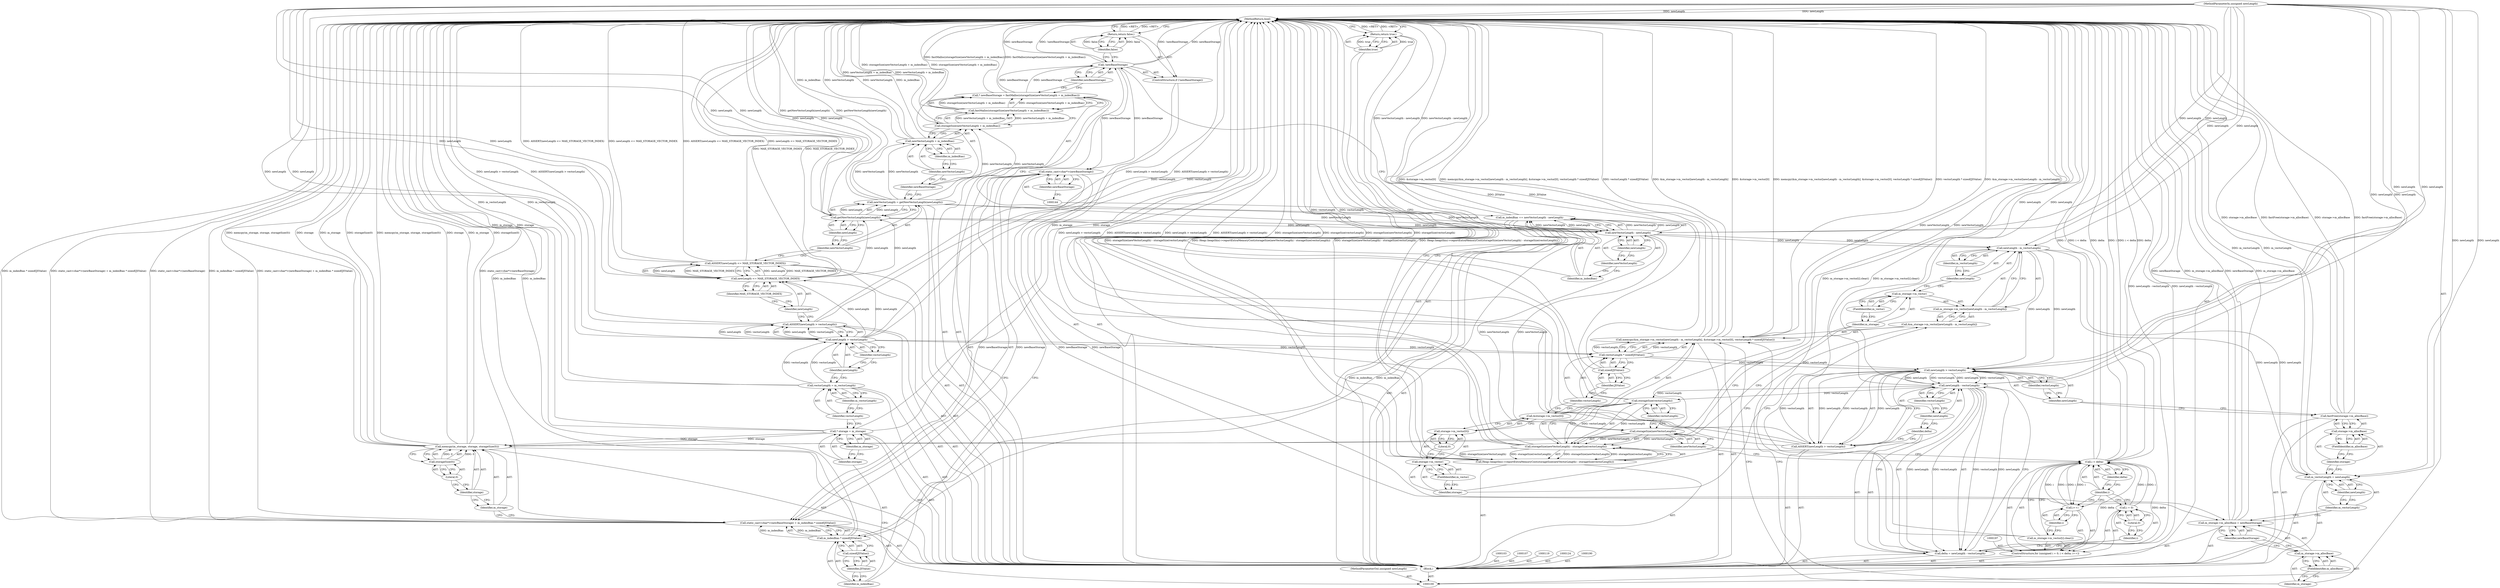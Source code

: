 digraph "0_Chrome_0c4225d1e9b23e7071bbf47ada310a9a7e5661a3" {
"1000215" [label="(MethodReturn,bool)"];
"1000101" [label="(MethodParameterIn,unsigned newLength)"];
"1000328" [label="(MethodParameterOut,unsigned newLength)"];
"1000126" [label="(Identifier,newBaseStorage)"];
"1000127" [label="(Call,fastMalloc(storageSize(newVectorLength + m_indexBias)))"];
"1000128" [label="(Call,storageSize(newVectorLength + m_indexBias))"];
"1000129" [label="(Call,newVectorLength + m_indexBias)"];
"1000130" [label="(Identifier,newVectorLength)"];
"1000131" [label="(Identifier,m_indexBias)"];
"1000125" [label="(Call,* newBaseStorage = fastMalloc(storageSize(newVectorLength + m_indexBias)))"];
"1000132" [label="(ControlStructure,if (!newBaseStorage))"];
"1000133" [label="(Call,!newBaseStorage)"];
"1000134" [label="(Identifier,newBaseStorage)"];
"1000136" [label="(Identifier,false)"];
"1000135" [label="(Return,return false;)"];
"1000139" [label="(Call,newVectorLength - newLength)"];
"1000140" [label="(Identifier,newVectorLength)"];
"1000141" [label="(Identifier,newLength)"];
"1000137" [label="(Call,m_indexBias += newVectorLength - newLength)"];
"1000138" [label="(Identifier,m_indexBias)"];
"1000148" [label="(Call,sizeof(JSValue))"];
"1000149" [label="(Identifier,JSValue)"];
"1000142" [label="(Call,static_cast<char*>(newBaseStorage) + m_indexBias * sizeof(JSValue))"];
"1000143" [label="(Call,static_cast<char*>(newBaseStorage))"];
"1000145" [label="(Identifier,newBaseStorage)"];
"1000146" [label="(Call,m_indexBias * sizeof(JSValue))"];
"1000147" [label="(Identifier,m_indexBias)"];
"1000151" [label="(Identifier,m_storage)"];
"1000152" [label="(Identifier,storage)"];
"1000153" [label="(Call,storageSize(0))"];
"1000150" [label="(Call,memcpy(m_storage, storage, storageSize(0)))"];
"1000154" [label="(Literal,0)"];
"1000102" [label="(Block,)"];
"1000173" [label="(Identifier,JSValue)"];
"1000156" [label="(Call,&m_storage->m_vector[newLength - m_vectorLength])"];
"1000157" [label="(Call,m_storage->m_vector[newLength - m_vectorLength])"];
"1000158" [label="(Call,m_storage->m_vector)"];
"1000159" [label="(Identifier,m_storage)"];
"1000160" [label="(FieldIdentifier,m_vector)"];
"1000161" [label="(Call,newLength - m_vectorLength)"];
"1000162" [label="(Identifier,newLength)"];
"1000155" [label="(Call,memcpy(&m_storage->m_vector[newLength - m_vectorLength], &storage->m_vector[0], vectorLength * sizeof(JSValue)))"];
"1000163" [label="(Identifier,m_vectorLength)"];
"1000164" [label="(Call,&storage->m_vector[0])"];
"1000165" [label="(Call,storage->m_vector[0])"];
"1000166" [label="(Call,storage->m_vector)"];
"1000167" [label="(Identifier,storage)"];
"1000168" [label="(FieldIdentifier,m_vector)"];
"1000169" [label="(Literal,0)"];
"1000170" [label="(Call,vectorLength * sizeof(JSValue))"];
"1000171" [label="(Identifier,vectorLength)"];
"1000172" [label="(Call,sizeof(JSValue))"];
"1000177" [label="(FieldIdentifier,m_allocBase)"];
"1000178" [label="(Identifier,newBaseStorage)"];
"1000174" [label="(Call,m_storage->m_allocBase = newBaseStorage)"];
"1000175" [label="(Call,m_storage->m_allocBase)"];
"1000176" [label="(Identifier,m_storage)"];
"1000181" [label="(Identifier,newLength)"];
"1000179" [label="(Call,m_vectorLength = newLength)"];
"1000180" [label="(Identifier,m_vectorLength)"];
"1000183" [label="(Call,storage->m_allocBase)"];
"1000184" [label="(Identifier,storage)"];
"1000185" [label="(FieldIdentifier,m_allocBase)"];
"1000182" [label="(Call,fastFree(storage->m_allocBase))"];
"1000187" [label="(Call,newLength > vectorLength)"];
"1000188" [label="(Identifier,newLength)"];
"1000189" [label="(Identifier,vectorLength)"];
"1000186" [label="(Call,ASSERT(newLength > vectorLength))"];
"1000191" [label="(Call,delta = newLength - vectorLength)"];
"1000192" [label="(Identifier,delta)"];
"1000193" [label="(Call,newLength - vectorLength)"];
"1000194" [label="(Identifier,newLength)"];
"1000195" [label="(Identifier,vectorLength)"];
"1000198" [label="(Call,i = 0)"];
"1000199" [label="(Identifier,i)"];
"1000200" [label="(Literal,0)"];
"1000201" [label="(Call,i < delta)"];
"1000202" [label="(Identifier,i)"];
"1000203" [label="(Identifier,delta)"];
"1000204" [label="(Call,i++)"];
"1000205" [label="(Identifier,i)"];
"1000196" [label="(ControlStructure,for (unsigned i = 0; i < delta; i++))"];
"1000206" [label="(Call,m_storage->m_vector[i].clear())"];
"1000208" [label="(Call,storageSize(newVectorLength) - storageSize(vectorLength))"];
"1000209" [label="(Call,storageSize(newVectorLength))"];
"1000207" [label="(Call,Heap::heap(this)->reportExtraMemoryCost(storageSize(newVectorLength) - storageSize(vectorLength)))"];
"1000210" [label="(Identifier,newVectorLength)"];
"1000211" [label="(Call,storageSize(vectorLength))"];
"1000212" [label="(Identifier,vectorLength)"];
"1000214" [label="(Identifier,true)"];
"1000213" [label="(Return,return true;)"];
"1000104" [label="(Call,* storage = m_storage)"];
"1000105" [label="(Identifier,storage)"];
"1000106" [label="(Identifier,m_storage)"];
"1000108" [label="(Call,vectorLength = m_vectorLength)"];
"1000109" [label="(Identifier,vectorLength)"];
"1000110" [label="(Identifier,m_vectorLength)"];
"1000112" [label="(Call,newLength > vectorLength)"];
"1000113" [label="(Identifier,newLength)"];
"1000114" [label="(Identifier,vectorLength)"];
"1000111" [label="(Call,ASSERT(newLength > vectorLength))"];
"1000116" [label="(Call,newLength <= MAX_STORAGE_VECTOR_INDEX)"];
"1000117" [label="(Identifier,newLength)"];
"1000118" [label="(Identifier,MAX_STORAGE_VECTOR_INDEX)"];
"1000115" [label="(Call,ASSERT(newLength <= MAX_STORAGE_VECTOR_INDEX))"];
"1000120" [label="(Call,newVectorLength = getNewVectorLength(newLength))"];
"1000121" [label="(Identifier,newVectorLength)"];
"1000122" [label="(Call,getNewVectorLength(newLength))"];
"1000123" [label="(Identifier,newLength)"];
"1000215" -> "1000100"  [label="AST: "];
"1000215" -> "1000135"  [label="CFG: "];
"1000215" -> "1000213"  [label="CFG: "];
"1000213" -> "1000215"  [label="DDG: <RET>"];
"1000104" -> "1000215"  [label="DDG: storage"];
"1000104" -> "1000215"  [label="DDG: m_storage"];
"1000112" -> "1000215"  [label="DDG: vectorLength"];
"1000150" -> "1000215"  [label="DDG: storage"];
"1000150" -> "1000215"  [label="DDG: m_storage"];
"1000150" -> "1000215"  [label="DDG: storageSize(0)"];
"1000150" -> "1000215"  [label="DDG: memcpy(m_storage, storage, storageSize(0))"];
"1000207" -> "1000215"  [label="DDG: storageSize(newVectorLength) - storageSize(vectorLength)"];
"1000207" -> "1000215"  [label="DDG: Heap::heap(this)->reportExtraMemoryCost(storageSize(newVectorLength) - storageSize(vectorLength))"];
"1000116" -> "1000215"  [label="DDG: MAX_STORAGE_VECTOR_INDEX"];
"1000211" -> "1000215"  [label="DDG: vectorLength"];
"1000142" -> "1000215"  [label="DDG: m_indexBias * sizeof(JSValue)"];
"1000142" -> "1000215"  [label="DDG: static_cast<char*>(newBaseStorage) + m_indexBias * sizeof(JSValue)"];
"1000142" -> "1000215"  [label="DDG: static_cast<char*>(newBaseStorage)"];
"1000182" -> "1000215"  [label="DDG: fastFree(storage->m_allocBase)"];
"1000182" -> "1000215"  [label="DDG: storage->m_allocBase"];
"1000174" -> "1000215"  [label="DDG: newBaseStorage"];
"1000174" -> "1000215"  [label="DDG: m_storage->m_allocBase"];
"1000129" -> "1000215"  [label="DDG: newVectorLength"];
"1000129" -> "1000215"  [label="DDG: m_indexBias"];
"1000155" -> "1000215"  [label="DDG: &storage->m_vector[0]"];
"1000155" -> "1000215"  [label="DDG: memcpy(&m_storage->m_vector[newLength - m_vectorLength], &storage->m_vector[0], vectorLength * sizeof(JSValue))"];
"1000155" -> "1000215"  [label="DDG: vectorLength * sizeof(JSValue)"];
"1000155" -> "1000215"  [label="DDG: &m_storage->m_vector[newLength - m_vectorLength]"];
"1000186" -> "1000215"  [label="DDG: ASSERT(newLength > vectorLength)"];
"1000186" -> "1000215"  [label="DDG: newLength > vectorLength"];
"1000193" -> "1000215"  [label="DDG: newLength"];
"1000201" -> "1000215"  [label="DDG: i < delta"];
"1000201" -> "1000215"  [label="DDG: delta"];
"1000201" -> "1000215"  [label="DDG: i"];
"1000208" -> "1000215"  [label="DDG: storageSize(newVectorLength)"];
"1000208" -> "1000215"  [label="DDG: storageSize(vectorLength)"];
"1000209" -> "1000215"  [label="DDG: newVectorLength"];
"1000206" -> "1000215"  [label="DDG: m_storage->m_vector[i].clear()"];
"1000122" -> "1000215"  [label="DDG: newLength"];
"1000137" -> "1000215"  [label="DDG: newVectorLength - newLength"];
"1000128" -> "1000215"  [label="DDG: newVectorLength + m_indexBias"];
"1000133" -> "1000215"  [label="DDG: newBaseStorage"];
"1000133" -> "1000215"  [label="DDG: !newBaseStorage"];
"1000115" -> "1000215"  [label="DDG: ASSERT(newLength <= MAX_STORAGE_VECTOR_INDEX)"];
"1000115" -> "1000215"  [label="DDG: newLength <= MAX_STORAGE_VECTOR_INDEX"];
"1000179" -> "1000215"  [label="DDG: m_vectorLength"];
"1000125" -> "1000215"  [label="DDG: fastMalloc(storageSize(newVectorLength + m_indexBias))"];
"1000111" -> "1000215"  [label="DDG: newLength > vectorLength"];
"1000111" -> "1000215"  [label="DDG: ASSERT(newLength > vectorLength)"];
"1000191" -> "1000215"  [label="DDG: newLength - vectorLength"];
"1000101" -> "1000215"  [label="DDG: newLength"];
"1000108" -> "1000215"  [label="DDG: m_vectorLength"];
"1000172" -> "1000215"  [label="DDG: JSValue"];
"1000120" -> "1000215"  [label="DDG: getNewVectorLength(newLength)"];
"1000127" -> "1000215"  [label="DDG: storageSize(newVectorLength + m_indexBias)"];
"1000146" -> "1000215"  [label="DDG: m_indexBias"];
"1000135" -> "1000215"  [label="DDG: <RET>"];
"1000101" -> "1000100"  [label="AST: "];
"1000101" -> "1000215"  [label="DDG: newLength"];
"1000101" -> "1000112"  [label="DDG: newLength"];
"1000101" -> "1000116"  [label="DDG: newLength"];
"1000101" -> "1000122"  [label="DDG: newLength"];
"1000101" -> "1000139"  [label="DDG: newLength"];
"1000101" -> "1000161"  [label="DDG: newLength"];
"1000101" -> "1000179"  [label="DDG: newLength"];
"1000101" -> "1000187"  [label="DDG: newLength"];
"1000101" -> "1000193"  [label="DDG: newLength"];
"1000328" -> "1000100"  [label="AST: "];
"1000126" -> "1000125"  [label="AST: "];
"1000126" -> "1000120"  [label="CFG: "];
"1000130" -> "1000126"  [label="CFG: "];
"1000127" -> "1000125"  [label="AST: "];
"1000127" -> "1000128"  [label="CFG: "];
"1000128" -> "1000127"  [label="AST: "];
"1000125" -> "1000127"  [label="CFG: "];
"1000127" -> "1000215"  [label="DDG: storageSize(newVectorLength + m_indexBias)"];
"1000127" -> "1000125"  [label="DDG: storageSize(newVectorLength + m_indexBias)"];
"1000128" -> "1000127"  [label="DDG: newVectorLength + m_indexBias"];
"1000128" -> "1000127"  [label="AST: "];
"1000128" -> "1000129"  [label="CFG: "];
"1000129" -> "1000128"  [label="AST: "];
"1000127" -> "1000128"  [label="CFG: "];
"1000128" -> "1000215"  [label="DDG: newVectorLength + m_indexBias"];
"1000128" -> "1000127"  [label="DDG: newVectorLength + m_indexBias"];
"1000120" -> "1000128"  [label="DDG: newVectorLength"];
"1000129" -> "1000128"  [label="AST: "];
"1000129" -> "1000131"  [label="CFG: "];
"1000130" -> "1000129"  [label="AST: "];
"1000131" -> "1000129"  [label="AST: "];
"1000128" -> "1000129"  [label="CFG: "];
"1000129" -> "1000215"  [label="DDG: newVectorLength"];
"1000129" -> "1000215"  [label="DDG: m_indexBias"];
"1000120" -> "1000129"  [label="DDG: newVectorLength"];
"1000130" -> "1000129"  [label="AST: "];
"1000130" -> "1000126"  [label="CFG: "];
"1000131" -> "1000130"  [label="CFG: "];
"1000131" -> "1000129"  [label="AST: "];
"1000131" -> "1000130"  [label="CFG: "];
"1000129" -> "1000131"  [label="CFG: "];
"1000125" -> "1000102"  [label="AST: "];
"1000125" -> "1000127"  [label="CFG: "];
"1000126" -> "1000125"  [label="AST: "];
"1000127" -> "1000125"  [label="AST: "];
"1000134" -> "1000125"  [label="CFG: "];
"1000125" -> "1000215"  [label="DDG: fastMalloc(storageSize(newVectorLength + m_indexBias))"];
"1000127" -> "1000125"  [label="DDG: storageSize(newVectorLength + m_indexBias)"];
"1000125" -> "1000133"  [label="DDG: newBaseStorage"];
"1000132" -> "1000102"  [label="AST: "];
"1000133" -> "1000132"  [label="AST: "];
"1000135" -> "1000132"  [label="AST: "];
"1000133" -> "1000132"  [label="AST: "];
"1000133" -> "1000134"  [label="CFG: "];
"1000134" -> "1000133"  [label="AST: "];
"1000136" -> "1000133"  [label="CFG: "];
"1000138" -> "1000133"  [label="CFG: "];
"1000133" -> "1000215"  [label="DDG: newBaseStorage"];
"1000133" -> "1000215"  [label="DDG: !newBaseStorage"];
"1000125" -> "1000133"  [label="DDG: newBaseStorage"];
"1000133" -> "1000143"  [label="DDG: newBaseStorage"];
"1000134" -> "1000133"  [label="AST: "];
"1000134" -> "1000125"  [label="CFG: "];
"1000133" -> "1000134"  [label="CFG: "];
"1000136" -> "1000135"  [label="AST: "];
"1000136" -> "1000133"  [label="CFG: "];
"1000135" -> "1000136"  [label="CFG: "];
"1000136" -> "1000135"  [label="DDG: false"];
"1000135" -> "1000132"  [label="AST: "];
"1000135" -> "1000136"  [label="CFG: "];
"1000136" -> "1000135"  [label="AST: "];
"1000215" -> "1000135"  [label="CFG: "];
"1000135" -> "1000215"  [label="DDG: <RET>"];
"1000136" -> "1000135"  [label="DDG: false"];
"1000139" -> "1000137"  [label="AST: "];
"1000139" -> "1000141"  [label="CFG: "];
"1000140" -> "1000139"  [label="AST: "];
"1000141" -> "1000139"  [label="AST: "];
"1000137" -> "1000139"  [label="CFG: "];
"1000139" -> "1000137"  [label="DDG: newVectorLength"];
"1000139" -> "1000137"  [label="DDG: newLength"];
"1000120" -> "1000139"  [label="DDG: newVectorLength"];
"1000122" -> "1000139"  [label="DDG: newLength"];
"1000101" -> "1000139"  [label="DDG: newLength"];
"1000139" -> "1000161"  [label="DDG: newLength"];
"1000139" -> "1000209"  [label="DDG: newVectorLength"];
"1000140" -> "1000139"  [label="AST: "];
"1000140" -> "1000138"  [label="CFG: "];
"1000141" -> "1000140"  [label="CFG: "];
"1000141" -> "1000139"  [label="AST: "];
"1000141" -> "1000140"  [label="CFG: "];
"1000139" -> "1000141"  [label="CFG: "];
"1000137" -> "1000102"  [label="AST: "];
"1000137" -> "1000139"  [label="CFG: "];
"1000138" -> "1000137"  [label="AST: "];
"1000139" -> "1000137"  [label="AST: "];
"1000144" -> "1000137"  [label="CFG: "];
"1000137" -> "1000215"  [label="DDG: newVectorLength - newLength"];
"1000139" -> "1000137"  [label="DDG: newVectorLength"];
"1000139" -> "1000137"  [label="DDG: newLength"];
"1000137" -> "1000146"  [label="DDG: m_indexBias"];
"1000138" -> "1000137"  [label="AST: "];
"1000138" -> "1000133"  [label="CFG: "];
"1000140" -> "1000138"  [label="CFG: "];
"1000148" -> "1000146"  [label="AST: "];
"1000148" -> "1000149"  [label="CFG: "];
"1000149" -> "1000148"  [label="AST: "];
"1000146" -> "1000148"  [label="CFG: "];
"1000149" -> "1000148"  [label="AST: "];
"1000149" -> "1000147"  [label="CFG: "];
"1000148" -> "1000149"  [label="CFG: "];
"1000142" -> "1000102"  [label="AST: "];
"1000142" -> "1000146"  [label="CFG: "];
"1000143" -> "1000142"  [label="AST: "];
"1000146" -> "1000142"  [label="AST: "];
"1000151" -> "1000142"  [label="CFG: "];
"1000142" -> "1000215"  [label="DDG: m_indexBias * sizeof(JSValue)"];
"1000142" -> "1000215"  [label="DDG: static_cast<char*>(newBaseStorage) + m_indexBias * sizeof(JSValue)"];
"1000142" -> "1000215"  [label="DDG: static_cast<char*>(newBaseStorage)"];
"1000143" -> "1000142"  [label="DDG: newBaseStorage"];
"1000146" -> "1000142"  [label="DDG: m_indexBias"];
"1000143" -> "1000142"  [label="AST: "];
"1000143" -> "1000145"  [label="CFG: "];
"1000144" -> "1000143"  [label="AST: "];
"1000145" -> "1000143"  [label="AST: "];
"1000147" -> "1000143"  [label="CFG: "];
"1000143" -> "1000142"  [label="DDG: newBaseStorage"];
"1000133" -> "1000143"  [label="DDG: newBaseStorage"];
"1000143" -> "1000174"  [label="DDG: newBaseStorage"];
"1000145" -> "1000143"  [label="AST: "];
"1000145" -> "1000144"  [label="CFG: "];
"1000143" -> "1000145"  [label="CFG: "];
"1000146" -> "1000142"  [label="AST: "];
"1000146" -> "1000148"  [label="CFG: "];
"1000147" -> "1000146"  [label="AST: "];
"1000148" -> "1000146"  [label="AST: "];
"1000142" -> "1000146"  [label="CFG: "];
"1000146" -> "1000215"  [label="DDG: m_indexBias"];
"1000146" -> "1000142"  [label="DDG: m_indexBias"];
"1000137" -> "1000146"  [label="DDG: m_indexBias"];
"1000147" -> "1000146"  [label="AST: "];
"1000147" -> "1000143"  [label="CFG: "];
"1000149" -> "1000147"  [label="CFG: "];
"1000151" -> "1000150"  [label="AST: "];
"1000151" -> "1000142"  [label="CFG: "];
"1000152" -> "1000151"  [label="CFG: "];
"1000152" -> "1000150"  [label="AST: "];
"1000152" -> "1000151"  [label="CFG: "];
"1000154" -> "1000152"  [label="CFG: "];
"1000153" -> "1000150"  [label="AST: "];
"1000153" -> "1000154"  [label="CFG: "];
"1000154" -> "1000153"  [label="AST: "];
"1000150" -> "1000153"  [label="CFG: "];
"1000153" -> "1000150"  [label="DDG: 0"];
"1000150" -> "1000102"  [label="AST: "];
"1000150" -> "1000153"  [label="CFG: "];
"1000151" -> "1000150"  [label="AST: "];
"1000152" -> "1000150"  [label="AST: "];
"1000153" -> "1000150"  [label="AST: "];
"1000159" -> "1000150"  [label="CFG: "];
"1000150" -> "1000215"  [label="DDG: storage"];
"1000150" -> "1000215"  [label="DDG: m_storage"];
"1000150" -> "1000215"  [label="DDG: storageSize(0)"];
"1000150" -> "1000215"  [label="DDG: memcpy(m_storage, storage, storageSize(0))"];
"1000104" -> "1000150"  [label="DDG: storage"];
"1000153" -> "1000150"  [label="DDG: 0"];
"1000154" -> "1000153"  [label="AST: "];
"1000154" -> "1000152"  [label="CFG: "];
"1000153" -> "1000154"  [label="CFG: "];
"1000102" -> "1000100"  [label="AST: "];
"1000103" -> "1000102"  [label="AST: "];
"1000104" -> "1000102"  [label="AST: "];
"1000107" -> "1000102"  [label="AST: "];
"1000108" -> "1000102"  [label="AST: "];
"1000111" -> "1000102"  [label="AST: "];
"1000115" -> "1000102"  [label="AST: "];
"1000119" -> "1000102"  [label="AST: "];
"1000120" -> "1000102"  [label="AST: "];
"1000124" -> "1000102"  [label="AST: "];
"1000125" -> "1000102"  [label="AST: "];
"1000132" -> "1000102"  [label="AST: "];
"1000137" -> "1000102"  [label="AST: "];
"1000142" -> "1000102"  [label="AST: "];
"1000150" -> "1000102"  [label="AST: "];
"1000155" -> "1000102"  [label="AST: "];
"1000174" -> "1000102"  [label="AST: "];
"1000179" -> "1000102"  [label="AST: "];
"1000182" -> "1000102"  [label="AST: "];
"1000186" -> "1000102"  [label="AST: "];
"1000190" -> "1000102"  [label="AST: "];
"1000191" -> "1000102"  [label="AST: "];
"1000196" -> "1000102"  [label="AST: "];
"1000207" -> "1000102"  [label="AST: "];
"1000213" -> "1000102"  [label="AST: "];
"1000173" -> "1000172"  [label="AST: "];
"1000173" -> "1000171"  [label="CFG: "];
"1000172" -> "1000173"  [label="CFG: "];
"1000156" -> "1000155"  [label="AST: "];
"1000156" -> "1000157"  [label="CFG: "];
"1000157" -> "1000156"  [label="AST: "];
"1000167" -> "1000156"  [label="CFG: "];
"1000157" -> "1000156"  [label="AST: "];
"1000157" -> "1000161"  [label="CFG: "];
"1000158" -> "1000157"  [label="AST: "];
"1000161" -> "1000157"  [label="AST: "];
"1000156" -> "1000157"  [label="CFG: "];
"1000158" -> "1000157"  [label="AST: "];
"1000158" -> "1000160"  [label="CFG: "];
"1000159" -> "1000158"  [label="AST: "];
"1000160" -> "1000158"  [label="AST: "];
"1000162" -> "1000158"  [label="CFG: "];
"1000159" -> "1000158"  [label="AST: "];
"1000159" -> "1000150"  [label="CFG: "];
"1000160" -> "1000159"  [label="CFG: "];
"1000160" -> "1000158"  [label="AST: "];
"1000160" -> "1000159"  [label="CFG: "];
"1000158" -> "1000160"  [label="CFG: "];
"1000161" -> "1000157"  [label="AST: "];
"1000161" -> "1000163"  [label="CFG: "];
"1000162" -> "1000161"  [label="AST: "];
"1000163" -> "1000161"  [label="AST: "];
"1000157" -> "1000161"  [label="CFG: "];
"1000139" -> "1000161"  [label="DDG: newLength"];
"1000101" -> "1000161"  [label="DDG: newLength"];
"1000161" -> "1000179"  [label="DDG: newLength"];
"1000161" -> "1000187"  [label="DDG: newLength"];
"1000162" -> "1000161"  [label="AST: "];
"1000162" -> "1000158"  [label="CFG: "];
"1000163" -> "1000162"  [label="CFG: "];
"1000155" -> "1000102"  [label="AST: "];
"1000155" -> "1000170"  [label="CFG: "];
"1000156" -> "1000155"  [label="AST: "];
"1000164" -> "1000155"  [label="AST: "];
"1000170" -> "1000155"  [label="AST: "];
"1000176" -> "1000155"  [label="CFG: "];
"1000155" -> "1000215"  [label="DDG: &storage->m_vector[0]"];
"1000155" -> "1000215"  [label="DDG: memcpy(&m_storage->m_vector[newLength - m_vectorLength], &storage->m_vector[0], vectorLength * sizeof(JSValue))"];
"1000155" -> "1000215"  [label="DDG: vectorLength * sizeof(JSValue)"];
"1000155" -> "1000215"  [label="DDG: &m_storage->m_vector[newLength - m_vectorLength]"];
"1000170" -> "1000155"  [label="DDG: vectorLength"];
"1000163" -> "1000161"  [label="AST: "];
"1000163" -> "1000162"  [label="CFG: "];
"1000161" -> "1000163"  [label="CFG: "];
"1000164" -> "1000155"  [label="AST: "];
"1000164" -> "1000165"  [label="CFG: "];
"1000165" -> "1000164"  [label="AST: "];
"1000171" -> "1000164"  [label="CFG: "];
"1000165" -> "1000164"  [label="AST: "];
"1000165" -> "1000169"  [label="CFG: "];
"1000166" -> "1000165"  [label="AST: "];
"1000169" -> "1000165"  [label="AST: "];
"1000164" -> "1000165"  [label="CFG: "];
"1000166" -> "1000165"  [label="AST: "];
"1000166" -> "1000168"  [label="CFG: "];
"1000167" -> "1000166"  [label="AST: "];
"1000168" -> "1000166"  [label="AST: "];
"1000169" -> "1000166"  [label="CFG: "];
"1000167" -> "1000166"  [label="AST: "];
"1000167" -> "1000156"  [label="CFG: "];
"1000168" -> "1000167"  [label="CFG: "];
"1000168" -> "1000166"  [label="AST: "];
"1000168" -> "1000167"  [label="CFG: "];
"1000166" -> "1000168"  [label="CFG: "];
"1000169" -> "1000165"  [label="AST: "];
"1000169" -> "1000166"  [label="CFG: "];
"1000165" -> "1000169"  [label="CFG: "];
"1000170" -> "1000155"  [label="AST: "];
"1000170" -> "1000172"  [label="CFG: "];
"1000171" -> "1000170"  [label="AST: "];
"1000172" -> "1000170"  [label="AST: "];
"1000155" -> "1000170"  [label="CFG: "];
"1000170" -> "1000155"  [label="DDG: vectorLength"];
"1000112" -> "1000170"  [label="DDG: vectorLength"];
"1000170" -> "1000187"  [label="DDG: vectorLength"];
"1000171" -> "1000170"  [label="AST: "];
"1000171" -> "1000164"  [label="CFG: "];
"1000173" -> "1000171"  [label="CFG: "];
"1000172" -> "1000170"  [label="AST: "];
"1000172" -> "1000173"  [label="CFG: "];
"1000173" -> "1000172"  [label="AST: "];
"1000170" -> "1000172"  [label="CFG: "];
"1000172" -> "1000215"  [label="DDG: JSValue"];
"1000177" -> "1000175"  [label="AST: "];
"1000177" -> "1000176"  [label="CFG: "];
"1000175" -> "1000177"  [label="CFG: "];
"1000178" -> "1000174"  [label="AST: "];
"1000178" -> "1000175"  [label="CFG: "];
"1000174" -> "1000178"  [label="CFG: "];
"1000174" -> "1000102"  [label="AST: "];
"1000174" -> "1000178"  [label="CFG: "];
"1000175" -> "1000174"  [label="AST: "];
"1000178" -> "1000174"  [label="AST: "];
"1000180" -> "1000174"  [label="CFG: "];
"1000174" -> "1000215"  [label="DDG: newBaseStorage"];
"1000174" -> "1000215"  [label="DDG: m_storage->m_allocBase"];
"1000143" -> "1000174"  [label="DDG: newBaseStorage"];
"1000175" -> "1000174"  [label="AST: "];
"1000175" -> "1000177"  [label="CFG: "];
"1000176" -> "1000175"  [label="AST: "];
"1000177" -> "1000175"  [label="AST: "];
"1000178" -> "1000175"  [label="CFG: "];
"1000176" -> "1000175"  [label="AST: "];
"1000176" -> "1000155"  [label="CFG: "];
"1000177" -> "1000176"  [label="CFG: "];
"1000181" -> "1000179"  [label="AST: "];
"1000181" -> "1000180"  [label="CFG: "];
"1000179" -> "1000181"  [label="CFG: "];
"1000179" -> "1000102"  [label="AST: "];
"1000179" -> "1000181"  [label="CFG: "];
"1000180" -> "1000179"  [label="AST: "];
"1000181" -> "1000179"  [label="AST: "];
"1000184" -> "1000179"  [label="CFG: "];
"1000179" -> "1000215"  [label="DDG: m_vectorLength"];
"1000161" -> "1000179"  [label="DDG: newLength"];
"1000101" -> "1000179"  [label="DDG: newLength"];
"1000180" -> "1000179"  [label="AST: "];
"1000180" -> "1000174"  [label="CFG: "];
"1000181" -> "1000180"  [label="CFG: "];
"1000183" -> "1000182"  [label="AST: "];
"1000183" -> "1000185"  [label="CFG: "];
"1000184" -> "1000183"  [label="AST: "];
"1000185" -> "1000183"  [label="AST: "];
"1000182" -> "1000183"  [label="CFG: "];
"1000184" -> "1000183"  [label="AST: "];
"1000184" -> "1000179"  [label="CFG: "];
"1000185" -> "1000184"  [label="CFG: "];
"1000185" -> "1000183"  [label="AST: "];
"1000185" -> "1000184"  [label="CFG: "];
"1000183" -> "1000185"  [label="CFG: "];
"1000182" -> "1000102"  [label="AST: "];
"1000182" -> "1000183"  [label="CFG: "];
"1000183" -> "1000182"  [label="AST: "];
"1000188" -> "1000182"  [label="CFG: "];
"1000182" -> "1000215"  [label="DDG: fastFree(storage->m_allocBase)"];
"1000182" -> "1000215"  [label="DDG: storage->m_allocBase"];
"1000187" -> "1000186"  [label="AST: "];
"1000187" -> "1000189"  [label="CFG: "];
"1000188" -> "1000187"  [label="AST: "];
"1000189" -> "1000187"  [label="AST: "];
"1000186" -> "1000187"  [label="CFG: "];
"1000187" -> "1000186"  [label="DDG: newLength"];
"1000187" -> "1000186"  [label="DDG: vectorLength"];
"1000101" -> "1000187"  [label="DDG: newLength"];
"1000161" -> "1000187"  [label="DDG: newLength"];
"1000170" -> "1000187"  [label="DDG: vectorLength"];
"1000187" -> "1000193"  [label="DDG: newLength"];
"1000187" -> "1000193"  [label="DDG: vectorLength"];
"1000188" -> "1000187"  [label="AST: "];
"1000188" -> "1000182"  [label="CFG: "];
"1000189" -> "1000188"  [label="CFG: "];
"1000189" -> "1000187"  [label="AST: "];
"1000189" -> "1000188"  [label="CFG: "];
"1000187" -> "1000189"  [label="CFG: "];
"1000186" -> "1000102"  [label="AST: "];
"1000186" -> "1000187"  [label="CFG: "];
"1000187" -> "1000186"  [label="AST: "];
"1000192" -> "1000186"  [label="CFG: "];
"1000186" -> "1000215"  [label="DDG: ASSERT(newLength > vectorLength)"];
"1000186" -> "1000215"  [label="DDG: newLength > vectorLength"];
"1000187" -> "1000186"  [label="DDG: newLength"];
"1000187" -> "1000186"  [label="DDG: vectorLength"];
"1000191" -> "1000102"  [label="AST: "];
"1000191" -> "1000193"  [label="CFG: "];
"1000192" -> "1000191"  [label="AST: "];
"1000193" -> "1000191"  [label="AST: "];
"1000199" -> "1000191"  [label="CFG: "];
"1000191" -> "1000215"  [label="DDG: newLength - vectorLength"];
"1000193" -> "1000191"  [label="DDG: newLength"];
"1000193" -> "1000191"  [label="DDG: vectorLength"];
"1000191" -> "1000201"  [label="DDG: delta"];
"1000192" -> "1000191"  [label="AST: "];
"1000192" -> "1000186"  [label="CFG: "];
"1000194" -> "1000192"  [label="CFG: "];
"1000193" -> "1000191"  [label="AST: "];
"1000193" -> "1000195"  [label="CFG: "];
"1000194" -> "1000193"  [label="AST: "];
"1000195" -> "1000193"  [label="AST: "];
"1000191" -> "1000193"  [label="CFG: "];
"1000193" -> "1000215"  [label="DDG: newLength"];
"1000193" -> "1000191"  [label="DDG: newLength"];
"1000193" -> "1000191"  [label="DDG: vectorLength"];
"1000187" -> "1000193"  [label="DDG: newLength"];
"1000187" -> "1000193"  [label="DDG: vectorLength"];
"1000101" -> "1000193"  [label="DDG: newLength"];
"1000193" -> "1000211"  [label="DDG: vectorLength"];
"1000194" -> "1000193"  [label="AST: "];
"1000194" -> "1000192"  [label="CFG: "];
"1000195" -> "1000194"  [label="CFG: "];
"1000195" -> "1000193"  [label="AST: "];
"1000195" -> "1000194"  [label="CFG: "];
"1000193" -> "1000195"  [label="CFG: "];
"1000198" -> "1000196"  [label="AST: "];
"1000198" -> "1000200"  [label="CFG: "];
"1000199" -> "1000198"  [label="AST: "];
"1000200" -> "1000198"  [label="AST: "];
"1000202" -> "1000198"  [label="CFG: "];
"1000198" -> "1000201"  [label="DDG: i"];
"1000199" -> "1000198"  [label="AST: "];
"1000199" -> "1000191"  [label="CFG: "];
"1000200" -> "1000199"  [label="CFG: "];
"1000200" -> "1000198"  [label="AST: "];
"1000200" -> "1000199"  [label="CFG: "];
"1000198" -> "1000200"  [label="CFG: "];
"1000201" -> "1000196"  [label="AST: "];
"1000201" -> "1000203"  [label="CFG: "];
"1000202" -> "1000201"  [label="AST: "];
"1000203" -> "1000201"  [label="AST: "];
"1000206" -> "1000201"  [label="CFG: "];
"1000210" -> "1000201"  [label="CFG: "];
"1000201" -> "1000215"  [label="DDG: i < delta"];
"1000201" -> "1000215"  [label="DDG: delta"];
"1000201" -> "1000215"  [label="DDG: i"];
"1000198" -> "1000201"  [label="DDG: i"];
"1000204" -> "1000201"  [label="DDG: i"];
"1000191" -> "1000201"  [label="DDG: delta"];
"1000201" -> "1000204"  [label="DDG: i"];
"1000202" -> "1000201"  [label="AST: "];
"1000202" -> "1000198"  [label="CFG: "];
"1000202" -> "1000204"  [label="CFG: "];
"1000203" -> "1000202"  [label="CFG: "];
"1000203" -> "1000201"  [label="AST: "];
"1000203" -> "1000202"  [label="CFG: "];
"1000201" -> "1000203"  [label="CFG: "];
"1000204" -> "1000196"  [label="AST: "];
"1000204" -> "1000205"  [label="CFG: "];
"1000205" -> "1000204"  [label="AST: "];
"1000202" -> "1000204"  [label="CFG: "];
"1000204" -> "1000201"  [label="DDG: i"];
"1000201" -> "1000204"  [label="DDG: i"];
"1000205" -> "1000204"  [label="AST: "];
"1000205" -> "1000206"  [label="CFG: "];
"1000204" -> "1000205"  [label="CFG: "];
"1000196" -> "1000102"  [label="AST: "];
"1000197" -> "1000196"  [label="AST: "];
"1000198" -> "1000196"  [label="AST: "];
"1000201" -> "1000196"  [label="AST: "];
"1000204" -> "1000196"  [label="AST: "];
"1000206" -> "1000196"  [label="AST: "];
"1000206" -> "1000196"  [label="AST: "];
"1000206" -> "1000201"  [label="CFG: "];
"1000205" -> "1000206"  [label="CFG: "];
"1000206" -> "1000215"  [label="DDG: m_storage->m_vector[i].clear()"];
"1000208" -> "1000207"  [label="AST: "];
"1000208" -> "1000211"  [label="CFG: "];
"1000209" -> "1000208"  [label="AST: "];
"1000211" -> "1000208"  [label="AST: "];
"1000207" -> "1000208"  [label="CFG: "];
"1000208" -> "1000215"  [label="DDG: storageSize(newVectorLength)"];
"1000208" -> "1000215"  [label="DDG: storageSize(vectorLength)"];
"1000208" -> "1000207"  [label="DDG: storageSize(newVectorLength)"];
"1000208" -> "1000207"  [label="DDG: storageSize(vectorLength)"];
"1000209" -> "1000208"  [label="DDG: newVectorLength"];
"1000211" -> "1000208"  [label="DDG: vectorLength"];
"1000209" -> "1000208"  [label="AST: "];
"1000209" -> "1000210"  [label="CFG: "];
"1000210" -> "1000209"  [label="AST: "];
"1000212" -> "1000209"  [label="CFG: "];
"1000209" -> "1000215"  [label="DDG: newVectorLength"];
"1000209" -> "1000208"  [label="DDG: newVectorLength"];
"1000139" -> "1000209"  [label="DDG: newVectorLength"];
"1000207" -> "1000102"  [label="AST: "];
"1000207" -> "1000208"  [label="CFG: "];
"1000208" -> "1000207"  [label="AST: "];
"1000214" -> "1000207"  [label="CFG: "];
"1000207" -> "1000215"  [label="DDG: storageSize(newVectorLength) - storageSize(vectorLength)"];
"1000207" -> "1000215"  [label="DDG: Heap::heap(this)->reportExtraMemoryCost(storageSize(newVectorLength) - storageSize(vectorLength))"];
"1000208" -> "1000207"  [label="DDG: storageSize(newVectorLength)"];
"1000208" -> "1000207"  [label="DDG: storageSize(vectorLength)"];
"1000210" -> "1000209"  [label="AST: "];
"1000210" -> "1000201"  [label="CFG: "];
"1000209" -> "1000210"  [label="CFG: "];
"1000211" -> "1000208"  [label="AST: "];
"1000211" -> "1000212"  [label="CFG: "];
"1000212" -> "1000211"  [label="AST: "];
"1000208" -> "1000211"  [label="CFG: "];
"1000211" -> "1000215"  [label="DDG: vectorLength"];
"1000211" -> "1000208"  [label="DDG: vectorLength"];
"1000193" -> "1000211"  [label="DDG: vectorLength"];
"1000212" -> "1000211"  [label="AST: "];
"1000212" -> "1000209"  [label="CFG: "];
"1000211" -> "1000212"  [label="CFG: "];
"1000214" -> "1000213"  [label="AST: "];
"1000214" -> "1000207"  [label="CFG: "];
"1000213" -> "1000214"  [label="CFG: "];
"1000214" -> "1000213"  [label="DDG: true"];
"1000213" -> "1000102"  [label="AST: "];
"1000213" -> "1000214"  [label="CFG: "];
"1000214" -> "1000213"  [label="AST: "];
"1000215" -> "1000213"  [label="CFG: "];
"1000213" -> "1000215"  [label="DDG: <RET>"];
"1000214" -> "1000213"  [label="DDG: true"];
"1000104" -> "1000102"  [label="AST: "];
"1000104" -> "1000106"  [label="CFG: "];
"1000105" -> "1000104"  [label="AST: "];
"1000106" -> "1000104"  [label="AST: "];
"1000109" -> "1000104"  [label="CFG: "];
"1000104" -> "1000215"  [label="DDG: storage"];
"1000104" -> "1000215"  [label="DDG: m_storage"];
"1000104" -> "1000150"  [label="DDG: storage"];
"1000105" -> "1000104"  [label="AST: "];
"1000105" -> "1000100"  [label="CFG: "];
"1000106" -> "1000105"  [label="CFG: "];
"1000106" -> "1000104"  [label="AST: "];
"1000106" -> "1000105"  [label="CFG: "];
"1000104" -> "1000106"  [label="CFG: "];
"1000108" -> "1000102"  [label="AST: "];
"1000108" -> "1000110"  [label="CFG: "];
"1000109" -> "1000108"  [label="AST: "];
"1000110" -> "1000108"  [label="AST: "];
"1000113" -> "1000108"  [label="CFG: "];
"1000108" -> "1000215"  [label="DDG: m_vectorLength"];
"1000108" -> "1000112"  [label="DDG: vectorLength"];
"1000109" -> "1000108"  [label="AST: "];
"1000109" -> "1000104"  [label="CFG: "];
"1000110" -> "1000109"  [label="CFG: "];
"1000110" -> "1000108"  [label="AST: "];
"1000110" -> "1000109"  [label="CFG: "];
"1000108" -> "1000110"  [label="CFG: "];
"1000112" -> "1000111"  [label="AST: "];
"1000112" -> "1000114"  [label="CFG: "];
"1000113" -> "1000112"  [label="AST: "];
"1000114" -> "1000112"  [label="AST: "];
"1000111" -> "1000112"  [label="CFG: "];
"1000112" -> "1000215"  [label="DDG: vectorLength"];
"1000112" -> "1000111"  [label="DDG: newLength"];
"1000112" -> "1000111"  [label="DDG: vectorLength"];
"1000101" -> "1000112"  [label="DDG: newLength"];
"1000108" -> "1000112"  [label="DDG: vectorLength"];
"1000112" -> "1000116"  [label="DDG: newLength"];
"1000112" -> "1000170"  [label="DDG: vectorLength"];
"1000113" -> "1000112"  [label="AST: "];
"1000113" -> "1000108"  [label="CFG: "];
"1000114" -> "1000113"  [label="CFG: "];
"1000114" -> "1000112"  [label="AST: "];
"1000114" -> "1000113"  [label="CFG: "];
"1000112" -> "1000114"  [label="CFG: "];
"1000111" -> "1000102"  [label="AST: "];
"1000111" -> "1000112"  [label="CFG: "];
"1000112" -> "1000111"  [label="AST: "];
"1000117" -> "1000111"  [label="CFG: "];
"1000111" -> "1000215"  [label="DDG: newLength > vectorLength"];
"1000111" -> "1000215"  [label="DDG: ASSERT(newLength > vectorLength)"];
"1000112" -> "1000111"  [label="DDG: newLength"];
"1000112" -> "1000111"  [label="DDG: vectorLength"];
"1000116" -> "1000115"  [label="AST: "];
"1000116" -> "1000118"  [label="CFG: "];
"1000117" -> "1000116"  [label="AST: "];
"1000118" -> "1000116"  [label="AST: "];
"1000115" -> "1000116"  [label="CFG: "];
"1000116" -> "1000215"  [label="DDG: MAX_STORAGE_VECTOR_INDEX"];
"1000116" -> "1000115"  [label="DDG: newLength"];
"1000116" -> "1000115"  [label="DDG: MAX_STORAGE_VECTOR_INDEX"];
"1000112" -> "1000116"  [label="DDG: newLength"];
"1000101" -> "1000116"  [label="DDG: newLength"];
"1000116" -> "1000122"  [label="DDG: newLength"];
"1000117" -> "1000116"  [label="AST: "];
"1000117" -> "1000111"  [label="CFG: "];
"1000118" -> "1000117"  [label="CFG: "];
"1000118" -> "1000116"  [label="AST: "];
"1000118" -> "1000117"  [label="CFG: "];
"1000116" -> "1000118"  [label="CFG: "];
"1000115" -> "1000102"  [label="AST: "];
"1000115" -> "1000116"  [label="CFG: "];
"1000116" -> "1000115"  [label="AST: "];
"1000121" -> "1000115"  [label="CFG: "];
"1000115" -> "1000215"  [label="DDG: ASSERT(newLength <= MAX_STORAGE_VECTOR_INDEX)"];
"1000115" -> "1000215"  [label="DDG: newLength <= MAX_STORAGE_VECTOR_INDEX"];
"1000116" -> "1000115"  [label="DDG: newLength"];
"1000116" -> "1000115"  [label="DDG: MAX_STORAGE_VECTOR_INDEX"];
"1000120" -> "1000102"  [label="AST: "];
"1000120" -> "1000122"  [label="CFG: "];
"1000121" -> "1000120"  [label="AST: "];
"1000122" -> "1000120"  [label="AST: "];
"1000126" -> "1000120"  [label="CFG: "];
"1000120" -> "1000215"  [label="DDG: getNewVectorLength(newLength)"];
"1000122" -> "1000120"  [label="DDG: newLength"];
"1000120" -> "1000128"  [label="DDG: newVectorLength"];
"1000120" -> "1000129"  [label="DDG: newVectorLength"];
"1000120" -> "1000139"  [label="DDG: newVectorLength"];
"1000121" -> "1000120"  [label="AST: "];
"1000121" -> "1000115"  [label="CFG: "];
"1000123" -> "1000121"  [label="CFG: "];
"1000122" -> "1000120"  [label="AST: "];
"1000122" -> "1000123"  [label="CFG: "];
"1000123" -> "1000122"  [label="AST: "];
"1000120" -> "1000122"  [label="CFG: "];
"1000122" -> "1000215"  [label="DDG: newLength"];
"1000122" -> "1000120"  [label="DDG: newLength"];
"1000116" -> "1000122"  [label="DDG: newLength"];
"1000101" -> "1000122"  [label="DDG: newLength"];
"1000122" -> "1000139"  [label="DDG: newLength"];
"1000123" -> "1000122"  [label="AST: "];
"1000123" -> "1000121"  [label="CFG: "];
"1000122" -> "1000123"  [label="CFG: "];
}
